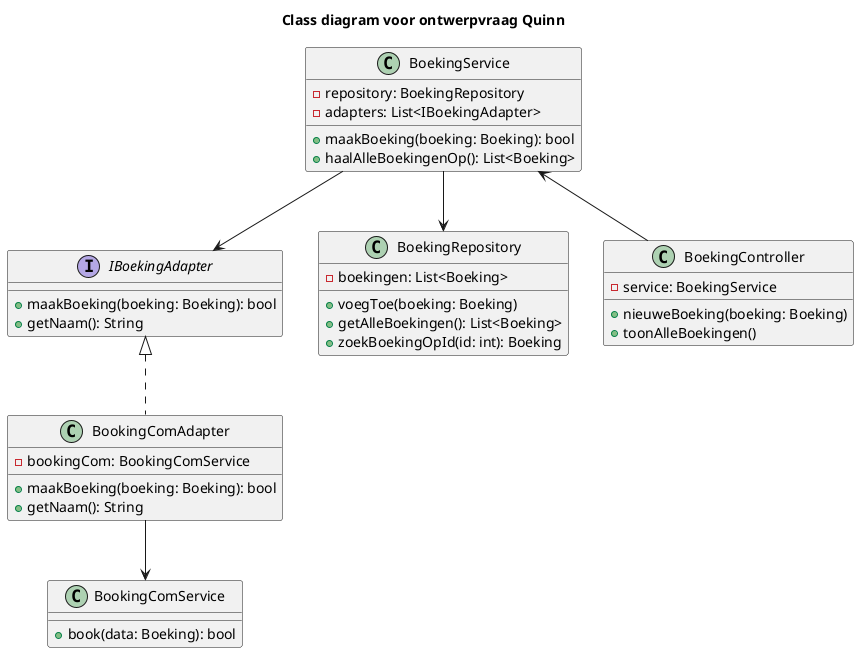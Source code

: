 @startuml
'https://plantuml.com/class-diagram

title Class diagram voor ontwerpvraag Quinn



interface IBoekingAdapter {
    + maakBoeking(boeking: Boeking): bool
    + getNaam(): String
}

class BookingComService {
    + book(data: Boeking): bool
}


class BookingComAdapter implements IBoekingAdapter {
    - bookingCom: BookingComService
    + maakBoeking(boeking: Boeking): bool
    + getNaam(): String
}



class BoekingRepository {
    - boekingen: List<Boeking>
    + voegToe(boeking: Boeking)
    + getAlleBoekingen(): List<Boeking>
    + zoekBoekingOpId(id: int): Boeking
}

class BoekingService {
    - repository: BoekingRepository
    - adapters: List<IBoekingAdapter>
    + maakBoeking(boeking: Boeking): bool
    + haalAlleBoekingenOp(): List<Boeking>
}

class BoekingController {
    - service: BoekingService
    + nieuweBoeking(boeking: Boeking)
    + toonAlleBoekingen()
}

BookingComAdapter --> BookingComService

BoekingService --> IBoekingAdapter
BoekingService --> BoekingRepository

BoekingService <-- BoekingController
@enduml




